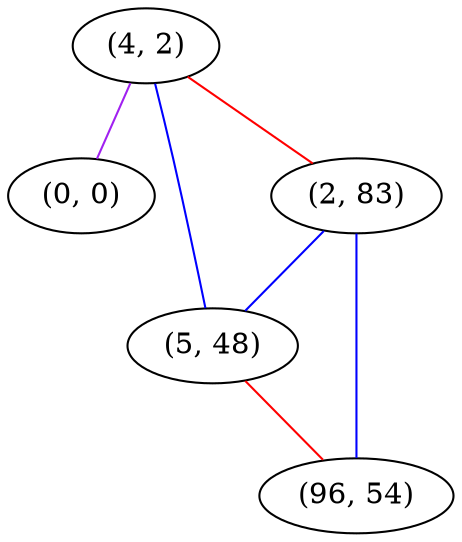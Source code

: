 graph "" {
"(4, 2)";
"(0, 0)";
"(2, 83)";
"(5, 48)";
"(96, 54)";
"(4, 2)" -- "(0, 0)"  [color=purple, key=0, weight=4];
"(4, 2)" -- "(2, 83)"  [color=red, key=0, weight=1];
"(4, 2)" -- "(5, 48)"  [color=blue, key=0, weight=3];
"(2, 83)" -- "(5, 48)"  [color=blue, key=0, weight=3];
"(2, 83)" -- "(96, 54)"  [color=blue, key=0, weight=3];
"(5, 48)" -- "(96, 54)"  [color=red, key=0, weight=1];
}
